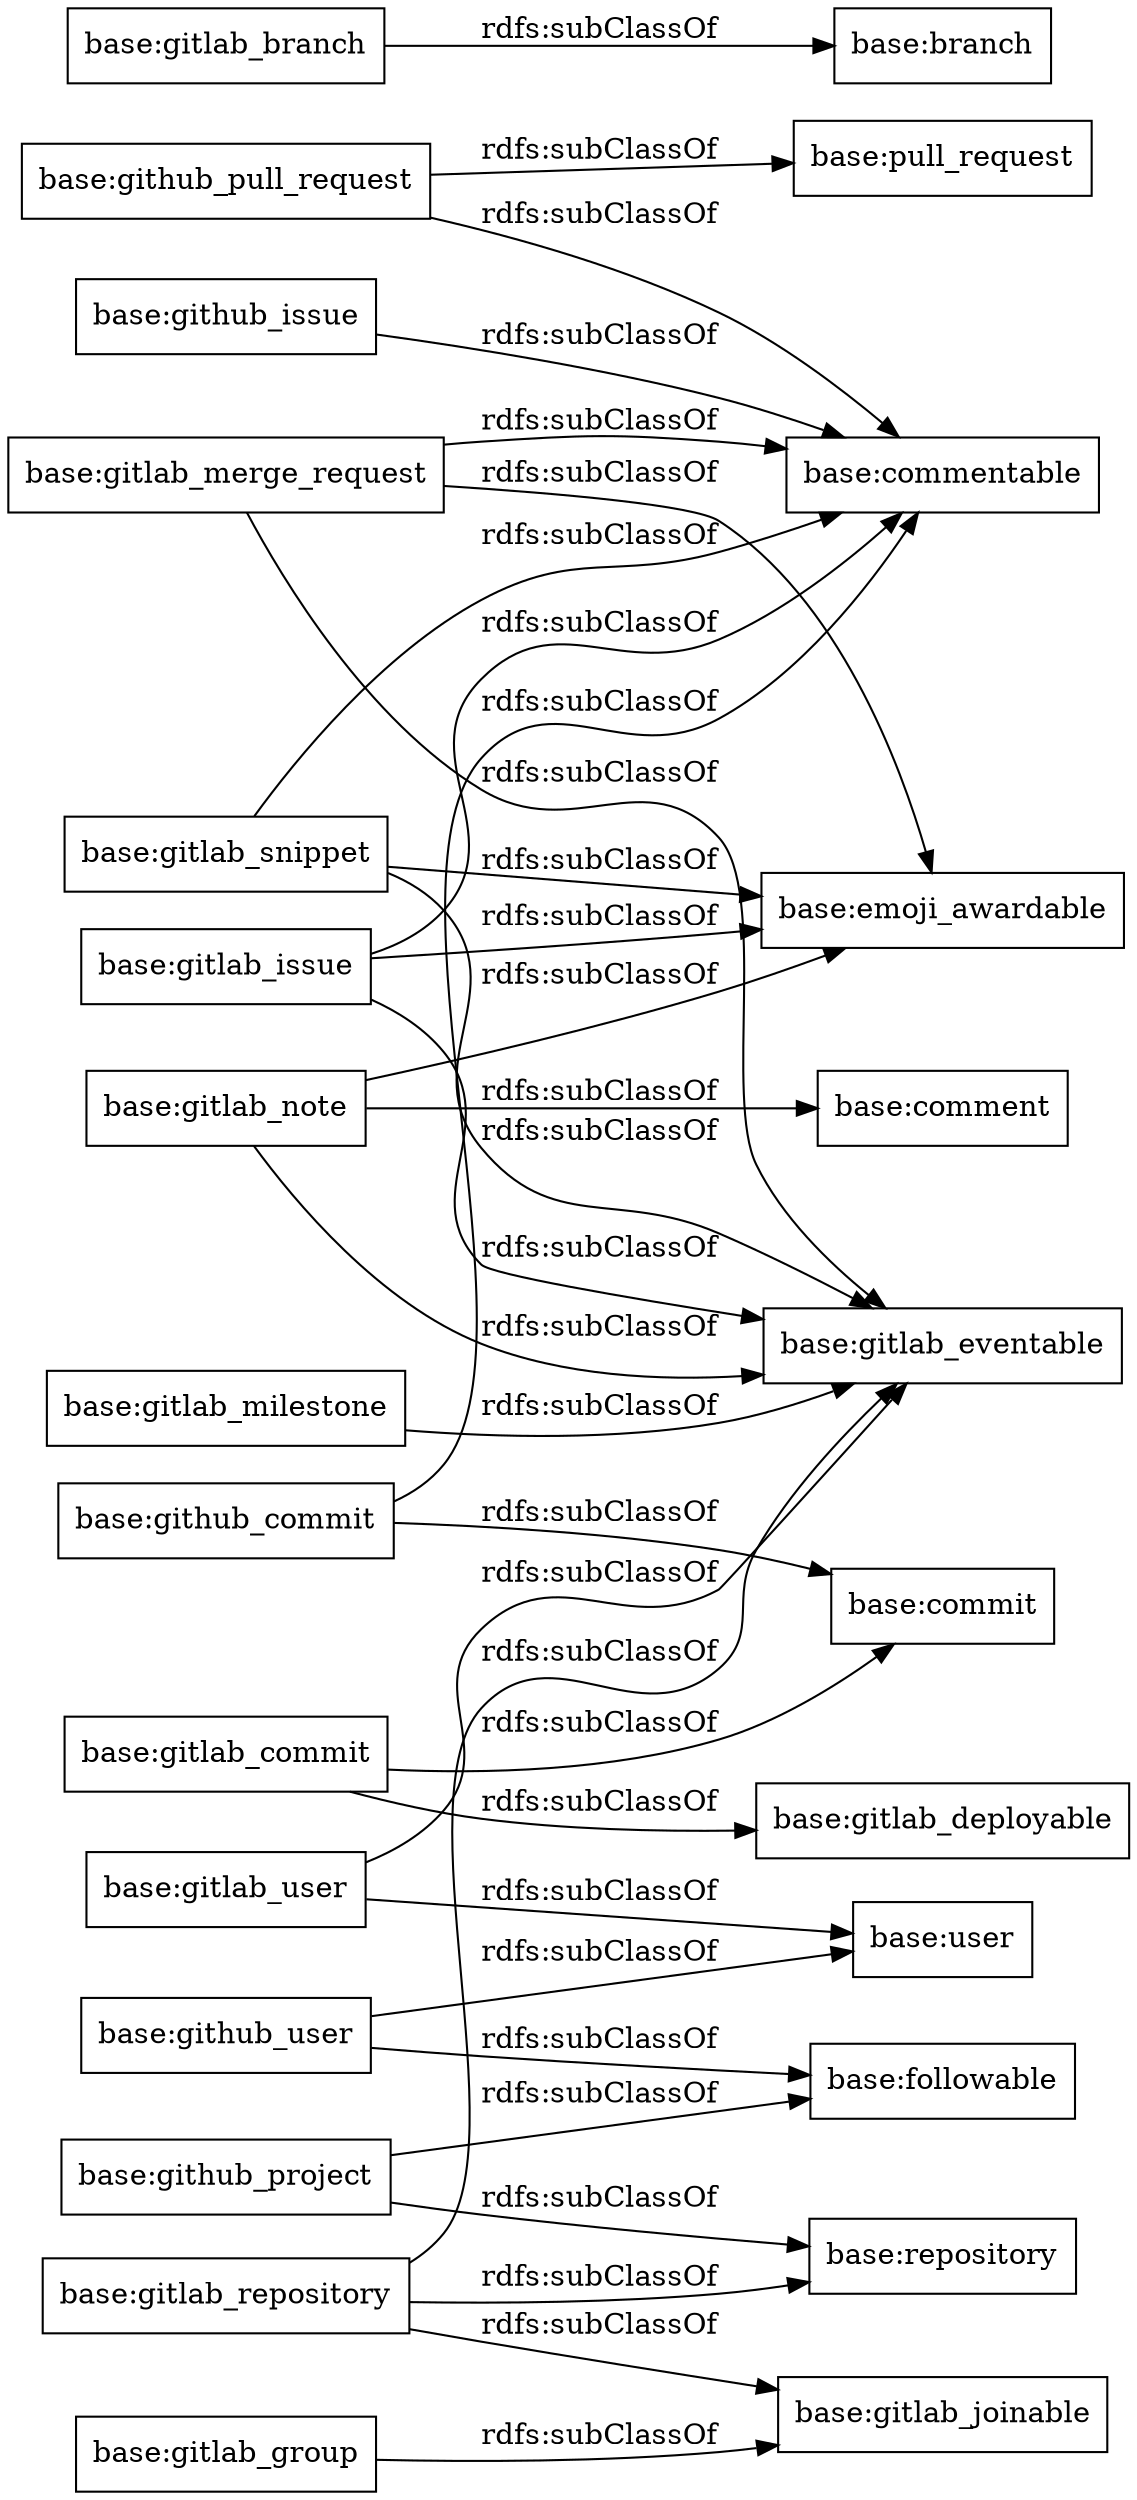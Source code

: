 digraph ar2dtool_diagram { 
rankdir=LR;
size="1000"
node [shape = rectangle, color="black"]; "base:emoji_awardable" "base:github_user" "base:gitlab_issue" "base:gitlab_deployable" "base:pull_request" "base:commentable" "base:github_pull_request" "base:gitlab_merge_request" "base:gitlab_user" "base:gitlab_joinable" "base:gitlab_milestone" "base:github_issue" "base:comment" "base:github_commit" "base:branch" "base:gitlab_eventable" "base:gitlab_repository" "base:user" "base:gitlab_branch" "base:gitlab_group" "base:repository" "base:commit" "base:followable" "base:github_project" "base:gitlab_snippet" "base:gitlab_commit" "base:gitlab_note" ; /*classes style*/
	"base:gitlab_branch" -> "base:branch" [ label = "rdfs:subClassOf" ];
	"base:gitlab_snippet" -> "base:gitlab_eventable" [ label = "rdfs:subClassOf" ];
	"base:gitlab_snippet" -> "base:emoji_awardable" [ label = "rdfs:subClassOf" ];
	"base:gitlab_snippet" -> "base:commentable" [ label = "rdfs:subClassOf" ];
	"base:github_commit" -> "base:commit" [ label = "rdfs:subClassOf" ];
	"base:github_commit" -> "base:commentable" [ label = "rdfs:subClassOf" ];
	"base:gitlab_repository" -> "base:gitlab_eventable" [ label = "rdfs:subClassOf" ];
	"base:gitlab_repository" -> "base:gitlab_joinable" [ label = "rdfs:subClassOf" ];
	"base:gitlab_repository" -> "base:repository" [ label = "rdfs:subClassOf" ];
	"base:github_project" -> "base:followable" [ label = "rdfs:subClassOf" ];
	"base:github_project" -> "base:repository" [ label = "rdfs:subClassOf" ];
	"base:gitlab_group" -> "base:gitlab_joinable" [ label = "rdfs:subClassOf" ];
	"base:gitlab_milestone" -> "base:gitlab_eventable" [ label = "rdfs:subClassOf" ];
	"base:github_pull_request" -> "base:pull_request" [ label = "rdfs:subClassOf" ];
	"base:github_pull_request" -> "base:commentable" [ label = "rdfs:subClassOf" ];
	"base:github_user" -> "base:followable" [ label = "rdfs:subClassOf" ];
	"base:github_user" -> "base:user" [ label = "rdfs:subClassOf" ];
	"base:gitlab_merge_request" -> "base:gitlab_eventable" [ label = "rdfs:subClassOf" ];
	"base:gitlab_merge_request" -> "base:emoji_awardable" [ label = "rdfs:subClassOf" ];
	"base:gitlab_merge_request" -> "base:commentable" [ label = "rdfs:subClassOf" ];
	"base:gitlab_issue" -> "base:gitlab_eventable" [ label = "rdfs:subClassOf" ];
	"base:gitlab_issue" -> "base:commentable" [ label = "rdfs:subClassOf" ];
	"base:gitlab_issue" -> "base:emoji_awardable" [ label = "rdfs:subClassOf" ];
	"base:gitlab_commit" -> "base:commit" [ label = "rdfs:subClassOf" ];
	"base:gitlab_commit" -> "base:gitlab_deployable" [ label = "rdfs:subClassOf" ];
	"base:gitlab_note" -> "base:gitlab_eventable" [ label = "rdfs:subClassOf" ];
	"base:gitlab_note" -> "base:comment" [ label = "rdfs:subClassOf" ];
	"base:gitlab_note" -> "base:emoji_awardable" [ label = "rdfs:subClassOf" ];
	"base:gitlab_user" -> "base:gitlab_eventable" [ label = "rdfs:subClassOf" ];
	"base:gitlab_user" -> "base:user" [ label = "rdfs:subClassOf" ];
	"base:github_issue" -> "base:commentable" [ label = "rdfs:subClassOf" ];

}
